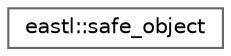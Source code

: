 digraph "类继承关系图"
{
 // LATEX_PDF_SIZE
  bgcolor="transparent";
  edge [fontname=Helvetica,fontsize=10,labelfontname=Helvetica,labelfontsize=10];
  node [fontname=Helvetica,fontsize=10,shape=box,height=0.2,width=0.4];
  rankdir="LR";
  Node0 [id="Node000000",label="eastl::safe_object",height=0.2,width=0.4,color="grey40", fillcolor="white", style="filled",URL="$classeastl_1_1safe__object.html",tooltip=" "];
}
